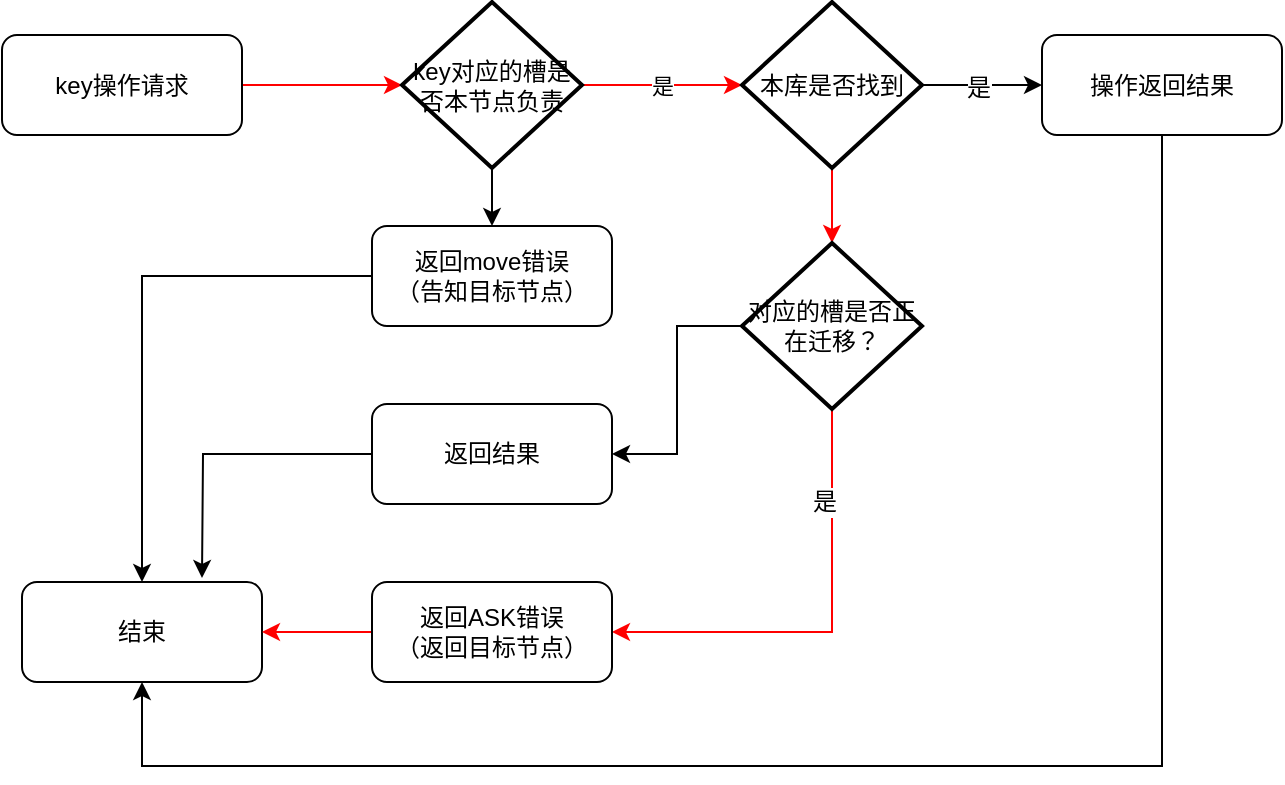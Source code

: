 <mxfile version="10.7.5" type="device"><diagram id="86HvQ18wn_bvVjtL8R_s" name="Page-1"><mxGraphModel dx="918" dy="682" grid="1" gridSize="10" guides="1" tooltips="1" connect="1" arrows="1" fold="1" page="1" pageScale="1" pageWidth="827" pageHeight="1169" math="0" shadow="0"><root><mxCell id="0"/><mxCell id="1" parent="0"/><mxCell id="xttudIx6KfEzhO6RTyTq-6" value="" style="edgeStyle=orthogonalEdgeStyle;rounded=0;orthogonalLoop=1;jettySize=auto;html=1;strokeColor=#FF0000;" edge="1" parent="1" source="xttudIx6KfEzhO6RTyTq-1" target="xttudIx6KfEzhO6RTyTq-5"><mxGeometry relative="1" as="geometry"/></mxCell><mxCell id="xttudIx6KfEzhO6RTyTq-1" value="key操作请求" style="rounded=1;whiteSpace=wrap;html=1;" vertex="1" parent="1"><mxGeometry x="130" y="184.5" width="120" height="50" as="geometry"/></mxCell><mxCell id="xttudIx6KfEzhO6RTyTq-8" value="是" style="edgeStyle=orthogonalEdgeStyle;rounded=0;orthogonalLoop=1;jettySize=auto;html=1;strokeColor=#FF0000;" edge="1" parent="1" source="xttudIx6KfEzhO6RTyTq-5" target="xttudIx6KfEzhO6RTyTq-7"><mxGeometry relative="1" as="geometry"/></mxCell><mxCell id="xttudIx6KfEzhO6RTyTq-22" value="" style="edgeStyle=orthogonalEdgeStyle;rounded=0;orthogonalLoop=1;jettySize=auto;html=1;entryX=0.5;entryY=0;entryDx=0;entryDy=0;" edge="1" parent="1" source="xttudIx6KfEzhO6RTyTq-5" target="xttudIx6KfEzhO6RTyTq-18"><mxGeometry relative="1" as="geometry"><mxPoint x="375" y="331" as="targetPoint"/></mxGeometry></mxCell><mxCell id="xttudIx6KfEzhO6RTyTq-5" value="key对应的槽是否本节点负责" style="strokeWidth=2;html=1;shape=mxgraph.flowchart.decision;whiteSpace=wrap;" vertex="1" parent="1"><mxGeometry x="330" y="168" width="90" height="83" as="geometry"/></mxCell><mxCell id="xttudIx6KfEzhO6RTyTq-13" value="" style="edgeStyle=orthogonalEdgeStyle;rounded=0;orthogonalLoop=1;jettySize=auto;html=1;" edge="1" parent="1" source="xttudIx6KfEzhO6RTyTq-7" target="xttudIx6KfEzhO6RTyTq-12"><mxGeometry relative="1" as="geometry"/></mxCell><mxCell id="xttudIx6KfEzhO6RTyTq-14" value="是" style="text;html=1;resizable=0;points=[];align=center;verticalAlign=middle;labelBackgroundColor=#ffffff;" vertex="1" connectable="0" parent="xttudIx6KfEzhO6RTyTq-13"><mxGeometry x="-0.067" relative="1" as="geometry"><mxPoint y="1" as="offset"/></mxGeometry></mxCell><mxCell id="xttudIx6KfEzhO6RTyTq-24" value="" style="edgeStyle=orthogonalEdgeStyle;rounded=0;orthogonalLoop=1;jettySize=auto;html=1;strokeColor=#FF0000;" edge="1" parent="1" source="xttudIx6KfEzhO6RTyTq-7" target="xttudIx6KfEzhO6RTyTq-23"><mxGeometry relative="1" as="geometry"/></mxCell><mxCell id="xttudIx6KfEzhO6RTyTq-7" value="本库是否找到" style="strokeWidth=2;html=1;shape=mxgraph.flowchart.decision;whiteSpace=wrap;" vertex="1" parent="1"><mxGeometry x="500" y="168" width="90" height="83" as="geometry"/></mxCell><mxCell id="xttudIx6KfEzhO6RTyTq-26" value="" style="edgeStyle=orthogonalEdgeStyle;rounded=0;orthogonalLoop=1;jettySize=auto;html=1;entryX=1;entryY=0.5;entryDx=0;entryDy=0;exitX=0.5;exitY=1;exitDx=0;exitDy=0;exitPerimeter=0;strokeColor=#FF0000;" edge="1" parent="1" source="xttudIx6KfEzhO6RTyTq-23" target="xttudIx6KfEzhO6RTyTq-28"><mxGeometry relative="1" as="geometry"><mxPoint x="545" y="449.5" as="sourcePoint"/><mxPoint x="460" y="481" as="targetPoint"/><Array as="points"><mxPoint x="545" y="483"/></Array></mxGeometry></mxCell><mxCell id="xttudIx6KfEzhO6RTyTq-29" value="是" style="text;html=1;resizable=0;points=[];align=center;verticalAlign=middle;labelBackgroundColor=#ffffff;" vertex="1" connectable="0" parent="xttudIx6KfEzhO6RTyTq-26"><mxGeometry x="-0.589" y="-4" relative="1" as="geometry"><mxPoint y="1" as="offset"/></mxGeometry></mxCell><mxCell id="xttudIx6KfEzhO6RTyTq-38" value="" style="edgeStyle=orthogonalEdgeStyle;rounded=0;orthogonalLoop=1;jettySize=auto;html=1;entryX=1;entryY=0.5;entryDx=0;entryDy=0;" edge="1" parent="1" source="xttudIx6KfEzhO6RTyTq-23" target="xttudIx6KfEzhO6RTyTq-37"><mxGeometry relative="1" as="geometry"/></mxCell><mxCell id="xttudIx6KfEzhO6RTyTq-23" value="对应的槽是否正在迁移？" style="strokeWidth=2;html=1;shape=mxgraph.flowchart.decision;whiteSpace=wrap;" vertex="1" parent="1"><mxGeometry x="500" y="288.5" width="90" height="83" as="geometry"/></mxCell><mxCell id="xttudIx6KfEzhO6RTyTq-34" value="" style="edgeStyle=orthogonalEdgeStyle;rounded=0;orthogonalLoop=1;jettySize=auto;html=1;entryX=0.5;entryY=1;entryDx=0;entryDy=0;" edge="1" parent="1" source="xttudIx6KfEzhO6RTyTq-12" target="xttudIx6KfEzhO6RTyTq-16"><mxGeometry relative="1" as="geometry"><mxPoint x="710" y="314.5" as="targetPoint"/><Array as="points"><mxPoint x="710" y="550"/><mxPoint x="200" y="550"/></Array></mxGeometry></mxCell><mxCell id="xttudIx6KfEzhO6RTyTq-12" value="操作返回结果" style="rounded=1;whiteSpace=wrap;html=1;" vertex="1" parent="1"><mxGeometry x="650" y="184.5" width="120" height="50" as="geometry"/></mxCell><mxCell id="xttudIx6KfEzhO6RTyTq-16" value="结束" style="rounded=1;whiteSpace=wrap;html=1;" vertex="1" parent="1"><mxGeometry x="140" y="458" width="120" height="50" as="geometry"/></mxCell><mxCell id="xttudIx6KfEzhO6RTyTq-31" value="" style="edgeStyle=orthogonalEdgeStyle;rounded=0;orthogonalLoop=1;jettySize=auto;html=1;entryX=0.5;entryY=0;entryDx=0;entryDy=0;" edge="1" parent="1" source="xttudIx6KfEzhO6RTyTq-18" target="xttudIx6KfEzhO6RTyTq-16"><mxGeometry relative="1" as="geometry"><mxPoint x="235" y="305" as="targetPoint"/></mxGeometry></mxCell><mxCell id="xttudIx6KfEzhO6RTyTq-18" value="返回move错误&lt;br&gt;（告知目标节点）" style="rounded=1;whiteSpace=wrap;html=1;" vertex="1" parent="1"><mxGeometry x="315" y="280" width="120" height="50" as="geometry"/></mxCell><mxCell id="xttudIx6KfEzhO6RTyTq-32" value="" style="edgeStyle=orthogonalEdgeStyle;rounded=0;orthogonalLoop=1;jettySize=auto;html=1;strokeColor=#FF0000;" edge="1" parent="1" source="xttudIx6KfEzhO6RTyTq-28" target="xttudIx6KfEzhO6RTyTq-16"><mxGeometry relative="1" as="geometry"/></mxCell><mxCell id="xttudIx6KfEzhO6RTyTq-28" value="返回ASK错误&lt;br&gt;（返回目标节点）&lt;br&gt;" style="rounded=1;whiteSpace=wrap;html=1;" vertex="1" parent="1"><mxGeometry x="315" y="458" width="120" height="50" as="geometry"/></mxCell><mxCell id="xttudIx6KfEzhO6RTyTq-40" value="" style="edgeStyle=orthogonalEdgeStyle;rounded=0;orthogonalLoop=1;jettySize=auto;html=1;" edge="1" parent="1" source="xttudIx6KfEzhO6RTyTq-37"><mxGeometry relative="1" as="geometry"><mxPoint x="230" y="456" as="targetPoint"/></mxGeometry></mxCell><mxCell id="xttudIx6KfEzhO6RTyTq-37" value="返回结果&lt;br&gt;" style="rounded=1;whiteSpace=wrap;html=1;" vertex="1" parent="1"><mxGeometry x="315" y="369" width="120" height="50" as="geometry"/></mxCell></root></mxGraphModel></diagram></mxfile>